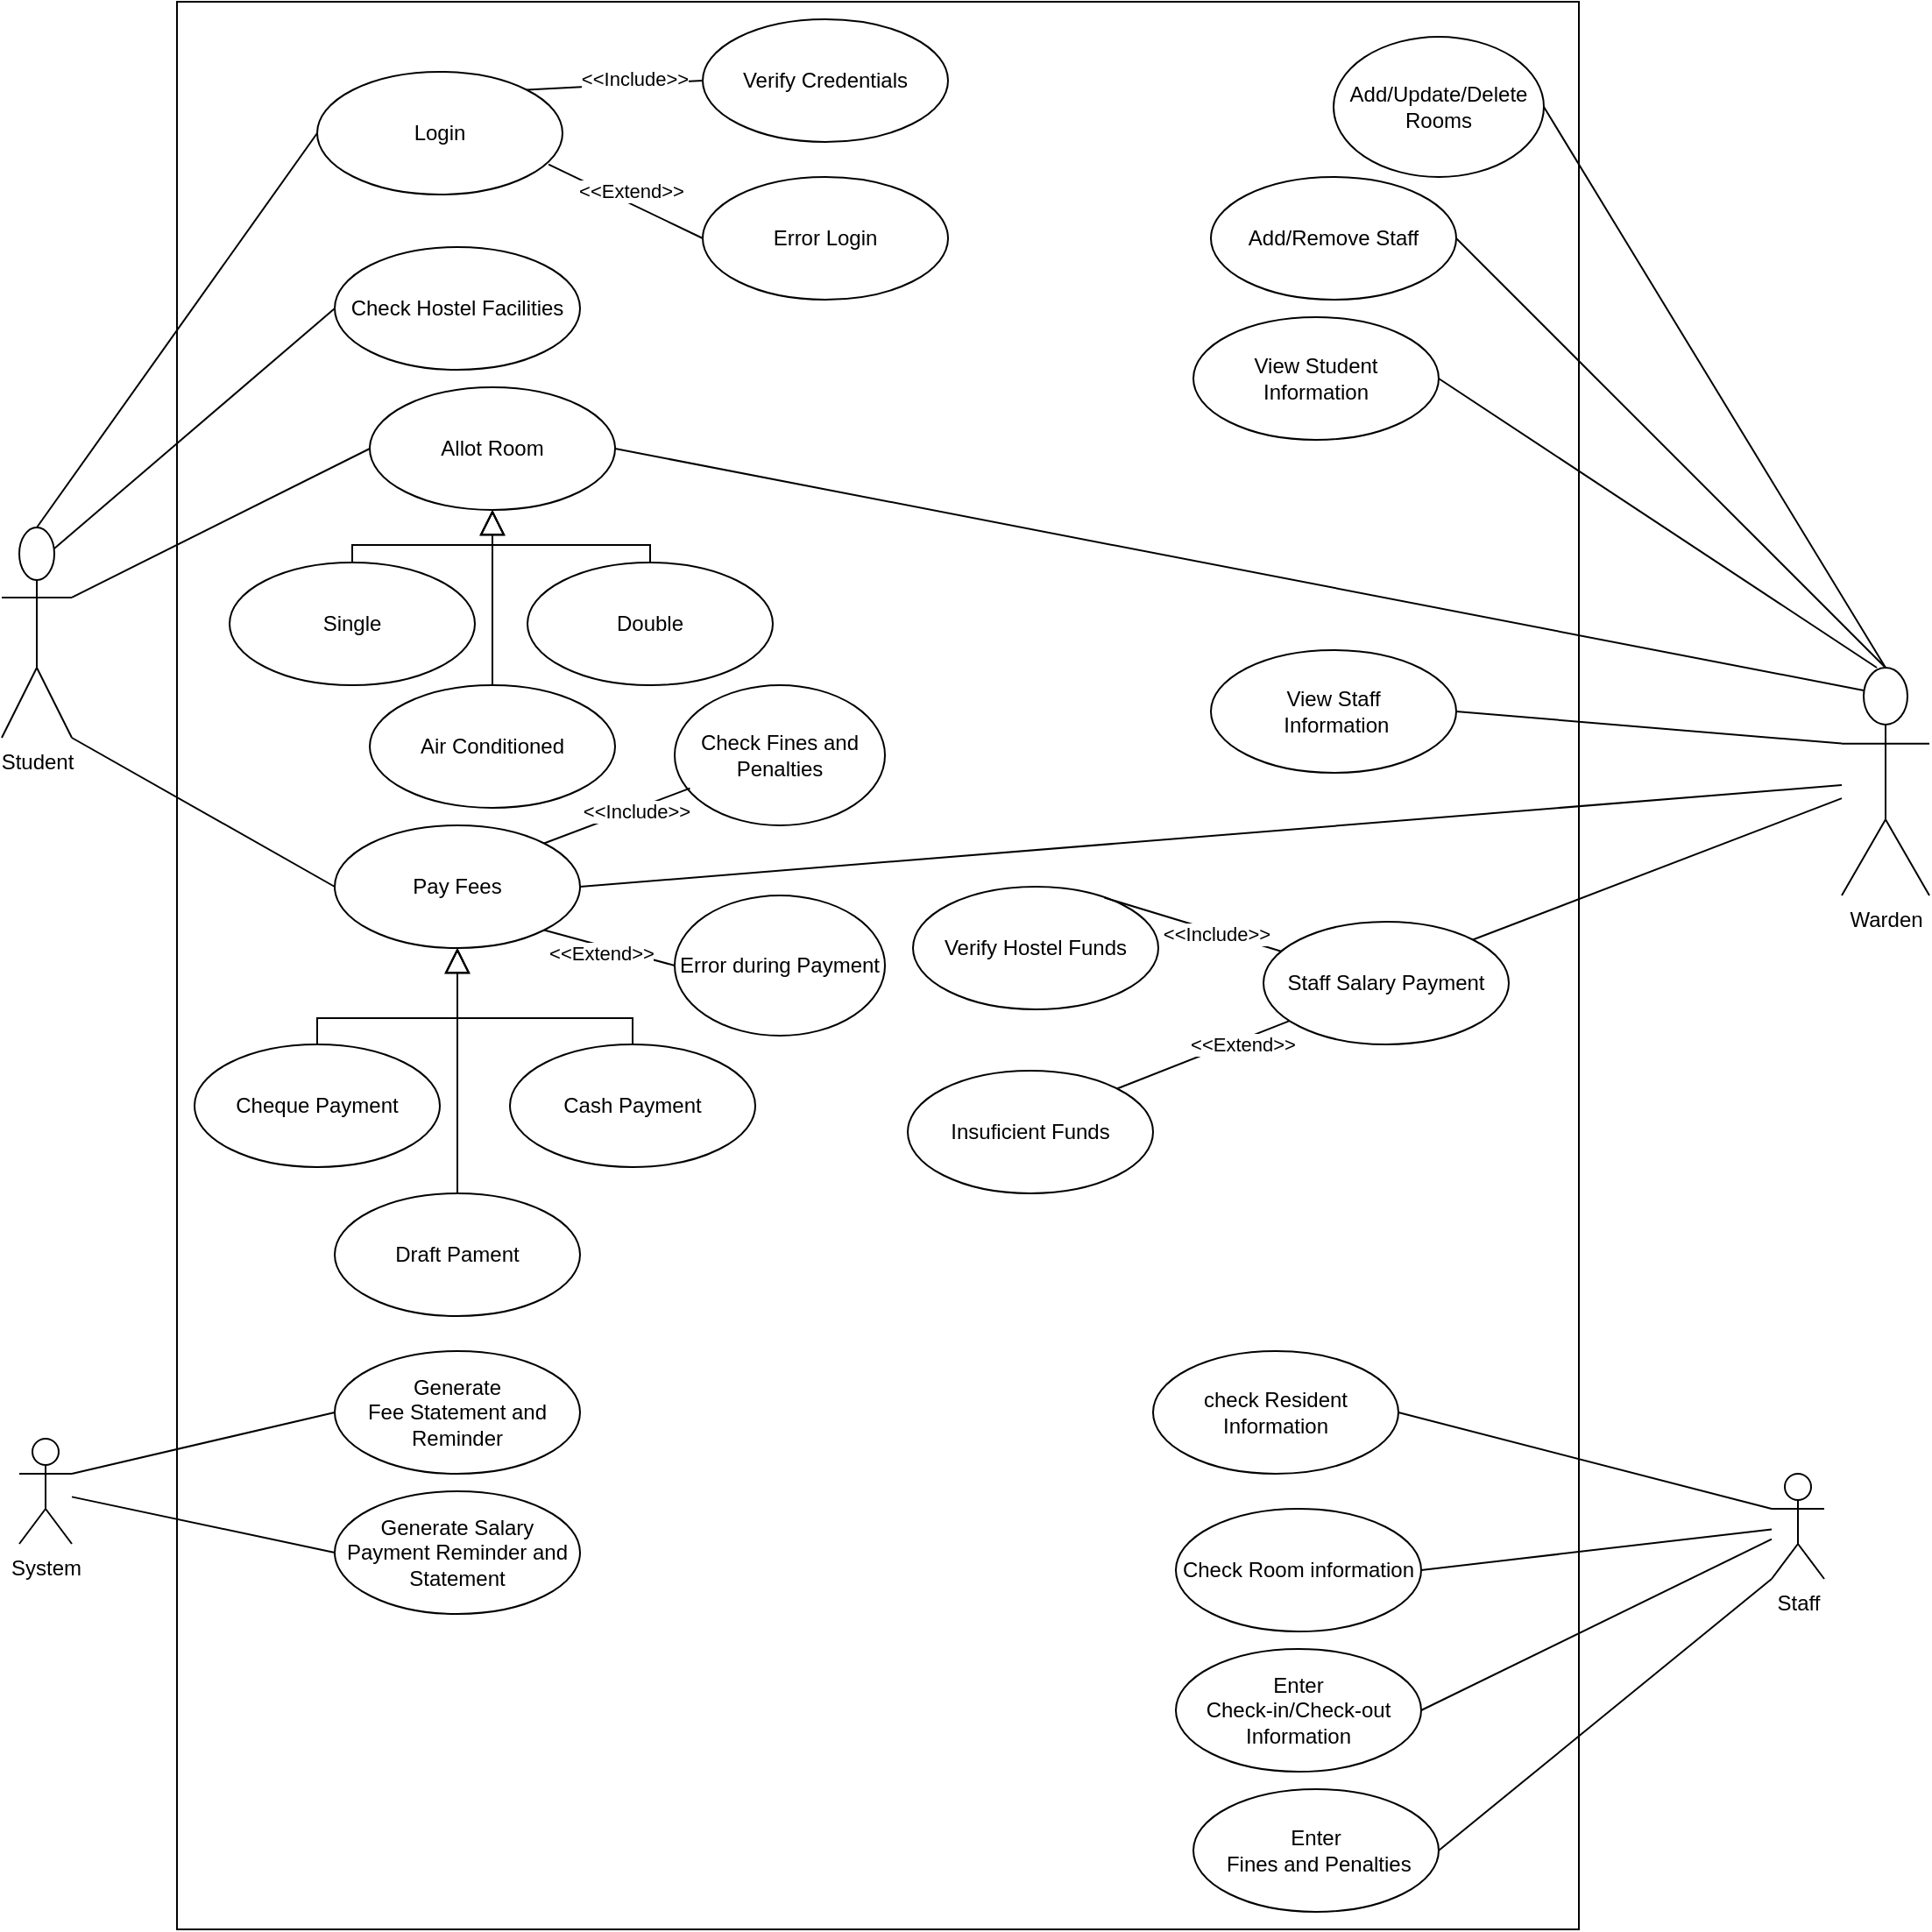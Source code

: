 <mxfile version="17.0.0" type="github">
  <diagram id="ZG8fxKvtveISpSbeAfdD" name="Page-1">
    <mxGraphModel dx="1038" dy="556" grid="1" gridSize="10" guides="1" tooltips="1" connect="1" arrows="1" fold="1" page="1" pageScale="1" pageWidth="827" pageHeight="1169" math="0" shadow="0">
      <root>
        <mxCell id="0" />
        <mxCell id="1" parent="0" />
        <mxCell id="gX7OQJnwYW2CFA1KDfCZ-1" value="" style="rounded=0;whiteSpace=wrap;html=1;" vertex="1" parent="1">
          <mxGeometry x="130" y="10" width="800" height="1100" as="geometry" />
        </mxCell>
        <mxCell id="gX7OQJnwYW2CFA1KDfCZ-2" value="Warden" style="shape=umlActor;verticalLabelPosition=bottom;verticalAlign=top;html=1;outlineConnect=0;" vertex="1" parent="1">
          <mxGeometry x="1080" y="390" width="50" height="130" as="geometry" />
        </mxCell>
        <mxCell id="gX7OQJnwYW2CFA1KDfCZ-9" value="Student" style="shape=umlActor;verticalLabelPosition=bottom;verticalAlign=top;html=1;outlineConnect=0;" vertex="1" parent="1">
          <mxGeometry x="30" y="310" width="40" height="120" as="geometry" />
        </mxCell>
        <mxCell id="gX7OQJnwYW2CFA1KDfCZ-11" value="Check Hostel Facilities" style="ellipse;whiteSpace=wrap;html=1;" vertex="1" parent="1">
          <mxGeometry x="220" y="150" width="140" height="70" as="geometry" />
        </mxCell>
        <mxCell id="gX7OQJnwYW2CFA1KDfCZ-12" value="Login" style="ellipse;whiteSpace=wrap;html=1;" vertex="1" parent="1">
          <mxGeometry x="210" y="50" width="140" height="70" as="geometry" />
        </mxCell>
        <mxCell id="gX7OQJnwYW2CFA1KDfCZ-13" value="Allot Room" style="ellipse;whiteSpace=wrap;html=1;" vertex="1" parent="1">
          <mxGeometry x="240" y="230" width="140" height="70" as="geometry" />
        </mxCell>
        <mxCell id="gX7OQJnwYW2CFA1KDfCZ-15" value="Pay Fees" style="ellipse;whiteSpace=wrap;html=1;" vertex="1" parent="1">
          <mxGeometry x="220" y="480" width="140" height="70" as="geometry" />
        </mxCell>
        <mxCell id="gX7OQJnwYW2CFA1KDfCZ-21" value="" style="endArrow=none;html=1;rounded=0;entryX=0;entryY=0.5;entryDx=0;entryDy=0;exitX=0.5;exitY=0;exitDx=0;exitDy=0;exitPerimeter=0;" edge="1" parent="1" source="gX7OQJnwYW2CFA1KDfCZ-9" target="gX7OQJnwYW2CFA1KDfCZ-12">
          <mxGeometry width="50" height="50" relative="1" as="geometry">
            <mxPoint x="120" y="390" as="sourcePoint" />
            <mxPoint x="440" y="150" as="targetPoint" />
          </mxGeometry>
        </mxCell>
        <mxCell id="gX7OQJnwYW2CFA1KDfCZ-22" value="" style="endArrow=none;html=1;rounded=0;exitX=0.75;exitY=0.1;exitDx=0;exitDy=0;exitPerimeter=0;entryX=0;entryY=0.5;entryDx=0;entryDy=0;" edge="1" parent="1" source="gX7OQJnwYW2CFA1KDfCZ-9" target="gX7OQJnwYW2CFA1KDfCZ-11">
          <mxGeometry width="50" height="50" relative="1" as="geometry">
            <mxPoint x="390" y="200" as="sourcePoint" />
            <mxPoint x="440" y="150" as="targetPoint" />
          </mxGeometry>
        </mxCell>
        <mxCell id="gX7OQJnwYW2CFA1KDfCZ-23" value="" style="edgeStyle=none;html=1;endArrow=none;verticalAlign=bottom;rounded=0;exitX=1;exitY=0.333;exitDx=0;exitDy=0;exitPerimeter=0;entryX=0;entryY=0.5;entryDx=0;entryDy=0;" edge="1" parent="1" source="gX7OQJnwYW2CFA1KDfCZ-9" target="gX7OQJnwYW2CFA1KDfCZ-13">
          <mxGeometry width="160" relative="1" as="geometry">
            <mxPoint x="330" y="280" as="sourcePoint" />
            <mxPoint x="490" y="280" as="targetPoint" />
            <Array as="points" />
          </mxGeometry>
        </mxCell>
        <mxCell id="gX7OQJnwYW2CFA1KDfCZ-24" value="" style="endArrow=none;html=1;rounded=0;entryX=0;entryY=0.5;entryDx=0;entryDy=0;exitX=1;exitY=1;exitDx=0;exitDy=0;exitPerimeter=0;" edge="1" parent="1" source="gX7OQJnwYW2CFA1KDfCZ-9" target="gX7OQJnwYW2CFA1KDfCZ-15">
          <mxGeometry width="50" height="50" relative="1" as="geometry">
            <mxPoint x="80" y="380" as="sourcePoint" />
            <mxPoint x="430" y="340" as="targetPoint" />
          </mxGeometry>
        </mxCell>
        <mxCell id="gX7OQJnwYW2CFA1KDfCZ-25" value="Verify Credentials" style="ellipse;whiteSpace=wrap;html=1;" vertex="1" parent="1">
          <mxGeometry x="430" y="20" width="140" height="70" as="geometry" />
        </mxCell>
        <mxCell id="gX7OQJnwYW2CFA1KDfCZ-26" value="" style="edgeStyle=none;html=1;endArrow=none;verticalAlign=bottom;rounded=0;exitX=1;exitY=0;exitDx=0;exitDy=0;entryX=0;entryY=0.5;entryDx=0;entryDy=0;" edge="1" parent="1" source="gX7OQJnwYW2CFA1KDfCZ-12" target="gX7OQJnwYW2CFA1KDfCZ-25">
          <mxGeometry width="160" relative="1" as="geometry">
            <mxPoint x="350" y="150" as="sourcePoint" />
            <mxPoint x="510" y="150" as="targetPoint" />
          </mxGeometry>
        </mxCell>
        <mxCell id="gX7OQJnwYW2CFA1KDfCZ-27" value="&amp;lt;&amp;lt;Include&amp;gt;&amp;gt;" style="edgeLabel;html=1;align=center;verticalAlign=middle;resizable=0;points=[];" vertex="1" connectable="0" parent="gX7OQJnwYW2CFA1KDfCZ-26">
          <mxGeometry x="0.205" y="3" relative="1" as="geometry">
            <mxPoint x="1" as="offset" />
          </mxGeometry>
        </mxCell>
        <mxCell id="gX7OQJnwYW2CFA1KDfCZ-28" value="Error Login" style="ellipse;whiteSpace=wrap;html=1;" vertex="1" parent="1">
          <mxGeometry x="430" y="110" width="140" height="70" as="geometry" />
        </mxCell>
        <mxCell id="gX7OQJnwYW2CFA1KDfCZ-29" value="" style="edgeStyle=none;html=1;endArrow=none;verticalAlign=bottom;rounded=0;entryX=0;entryY=0.5;entryDx=0;entryDy=0;exitX=0.943;exitY=0.754;exitDx=0;exitDy=0;exitPerimeter=0;" edge="1" parent="1" source="gX7OQJnwYW2CFA1KDfCZ-12" target="gX7OQJnwYW2CFA1KDfCZ-28">
          <mxGeometry width="160" relative="1" as="geometry">
            <mxPoint x="350" y="130" as="sourcePoint" />
            <mxPoint x="500" y="130" as="targetPoint" />
          </mxGeometry>
        </mxCell>
        <mxCell id="gX7OQJnwYW2CFA1KDfCZ-30" value="&amp;lt;&amp;lt;Extend&amp;gt;&amp;gt;" style="edgeLabel;html=1;align=center;verticalAlign=middle;resizable=0;points=[];" vertex="1" connectable="0" parent="gX7OQJnwYW2CFA1KDfCZ-29">
          <mxGeometry x="-0.317" y="-3" relative="1" as="geometry">
            <mxPoint x="18" y="-2" as="offset" />
          </mxGeometry>
        </mxCell>
        <mxCell id="gX7OQJnwYW2CFA1KDfCZ-31" value="Cheque Payment" style="ellipse;whiteSpace=wrap;html=1;" vertex="1" parent="1">
          <mxGeometry x="140" y="605" width="140" height="70" as="geometry" />
        </mxCell>
        <mxCell id="gX7OQJnwYW2CFA1KDfCZ-32" value="Cash Payment" style="ellipse;whiteSpace=wrap;html=1;" vertex="1" parent="1">
          <mxGeometry x="320" y="605" width="140" height="70" as="geometry" />
        </mxCell>
        <mxCell id="gX7OQJnwYW2CFA1KDfCZ-33" value="Draft Pament" style="ellipse;whiteSpace=wrap;html=1;" vertex="1" parent="1">
          <mxGeometry x="220" y="690" width="140" height="70" as="geometry" />
        </mxCell>
        <mxCell id="gX7OQJnwYW2CFA1KDfCZ-34" value="" style="edgeStyle=none;html=1;endArrow=block;endFill=0;endSize=12;verticalAlign=bottom;rounded=0;exitX=0.5;exitY=0;exitDx=0;exitDy=0;entryX=0.5;entryY=1;entryDx=0;entryDy=0;" edge="1" parent="1" source="gX7OQJnwYW2CFA1KDfCZ-33" target="gX7OQJnwYW2CFA1KDfCZ-15">
          <mxGeometry width="160" relative="1" as="geometry">
            <mxPoint x="320" y="470" as="sourcePoint" />
            <mxPoint x="280" y="550" as="targetPoint" />
            <Array as="points" />
          </mxGeometry>
        </mxCell>
        <mxCell id="gX7OQJnwYW2CFA1KDfCZ-35" value="" style="edgeStyle=none;html=1;endArrow=block;endFill=0;endSize=12;verticalAlign=bottom;rounded=0;exitX=0.5;exitY=0;exitDx=0;exitDy=0;entryX=0.5;entryY=1;entryDx=0;entryDy=0;" edge="1" parent="1" source="gX7OQJnwYW2CFA1KDfCZ-32" target="gX7OQJnwYW2CFA1KDfCZ-15">
          <mxGeometry width="160" relative="1" as="geometry">
            <mxPoint x="330" y="580" as="sourcePoint" />
            <mxPoint x="280" y="550" as="targetPoint" />
            <Array as="points">
              <mxPoint x="390" y="590" />
              <mxPoint x="290" y="590" />
            </Array>
          </mxGeometry>
        </mxCell>
        <mxCell id="gX7OQJnwYW2CFA1KDfCZ-37" value="" style="edgeStyle=none;html=1;endArrow=block;endFill=0;endSize=12;verticalAlign=bottom;rounded=0;exitX=0.5;exitY=0;exitDx=0;exitDy=0;entryX=0.5;entryY=1;entryDx=0;entryDy=0;" edge="1" parent="1" source="gX7OQJnwYW2CFA1KDfCZ-31" target="gX7OQJnwYW2CFA1KDfCZ-15">
          <mxGeometry width="160" relative="1" as="geometry">
            <mxPoint x="140" y="580" as="sourcePoint" />
            <mxPoint x="280" y="550" as="targetPoint" />
            <Array as="points">
              <mxPoint x="210" y="590" />
              <mxPoint x="290" y="590" />
            </Array>
          </mxGeometry>
        </mxCell>
        <mxCell id="gX7OQJnwYW2CFA1KDfCZ-38" value="Single" style="ellipse;whiteSpace=wrap;html=1;" vertex="1" parent="1">
          <mxGeometry x="160" y="330" width="140" height="70" as="geometry" />
        </mxCell>
        <mxCell id="gX7OQJnwYW2CFA1KDfCZ-39" value="" style="edgeStyle=none;html=1;endArrow=block;endFill=0;endSize=12;verticalAlign=bottom;rounded=0;exitX=0.5;exitY=0;exitDx=0;exitDy=0;entryX=0.5;entryY=1;entryDx=0;entryDy=0;" edge="1" parent="1" source="gX7OQJnwYW2CFA1KDfCZ-38" target="gX7OQJnwYW2CFA1KDfCZ-13">
          <mxGeometry width="160" relative="1" as="geometry">
            <mxPoint x="330" y="370" as="sourcePoint" />
            <mxPoint x="490" y="370" as="targetPoint" />
            <Array as="points">
              <mxPoint x="230" y="320" />
              <mxPoint x="310" y="320" />
            </Array>
          </mxGeometry>
        </mxCell>
        <mxCell id="gX7OQJnwYW2CFA1KDfCZ-40" value="Double" style="ellipse;whiteSpace=wrap;html=1;" vertex="1" parent="1">
          <mxGeometry x="330" y="330" width="140" height="70" as="geometry" />
        </mxCell>
        <mxCell id="gX7OQJnwYW2CFA1KDfCZ-41" value="" style="edgeStyle=none;html=1;endArrow=block;endFill=0;endSize=12;verticalAlign=bottom;rounded=0;exitX=0.5;exitY=0;exitDx=0;exitDy=0;entryX=0.5;entryY=1;entryDx=0;entryDy=0;" edge="1" parent="1" source="gX7OQJnwYW2CFA1KDfCZ-40" target="gX7OQJnwYW2CFA1KDfCZ-13">
          <mxGeometry width="160" relative="1" as="geometry">
            <mxPoint x="490" y="360" as="sourcePoint" />
            <mxPoint x="460" y="290" as="targetPoint" />
            <Array as="points">
              <mxPoint x="400" y="320" />
              <mxPoint x="310" y="320" />
            </Array>
          </mxGeometry>
        </mxCell>
        <mxCell id="gX7OQJnwYW2CFA1KDfCZ-42" value="Air Conditioned" style="ellipse;whiteSpace=wrap;html=1;" vertex="1" parent="1">
          <mxGeometry x="240" y="400" width="140" height="70" as="geometry" />
        </mxCell>
        <mxCell id="gX7OQJnwYW2CFA1KDfCZ-43" value="" style="edgeStyle=none;html=1;endArrow=block;endFill=0;endSize=12;verticalAlign=bottom;rounded=0;exitX=0.5;exitY=0;exitDx=0;exitDy=0;entryX=0.5;entryY=1;entryDx=0;entryDy=0;exitPerimeter=0;" edge="1" parent="1" source="gX7OQJnwYW2CFA1KDfCZ-42" target="gX7OQJnwYW2CFA1KDfCZ-13">
          <mxGeometry width="160" relative="1" as="geometry">
            <mxPoint x="330" y="370" as="sourcePoint" />
            <mxPoint x="490" y="370" as="targetPoint" />
            <Array as="points">
              <mxPoint x="310" y="320" />
            </Array>
          </mxGeometry>
        </mxCell>
        <mxCell id="gX7OQJnwYW2CFA1KDfCZ-44" value="" style="endArrow=none;html=1;rounded=0;exitX=1;exitY=0.5;exitDx=0;exitDy=0;entryX=0.25;entryY=0.1;entryDx=0;entryDy=0;entryPerimeter=0;" edge="1" parent="1" source="gX7OQJnwYW2CFA1KDfCZ-13" target="gX7OQJnwYW2CFA1KDfCZ-2">
          <mxGeometry width="50" height="50" relative="1" as="geometry">
            <mxPoint x="390" y="390" as="sourcePoint" />
            <mxPoint x="740" y="440" as="targetPoint" />
          </mxGeometry>
        </mxCell>
        <mxCell id="gX7OQJnwYW2CFA1KDfCZ-45" value="" style="endArrow=none;html=1;rounded=0;exitX=1;exitY=0.5;exitDx=0;exitDy=0;" edge="1" parent="1" source="gX7OQJnwYW2CFA1KDfCZ-15" target="gX7OQJnwYW2CFA1KDfCZ-2">
          <mxGeometry width="50" height="50" relative="1" as="geometry">
            <mxPoint x="390" y="590" as="sourcePoint" />
            <mxPoint x="760" y="460" as="targetPoint" />
          </mxGeometry>
        </mxCell>
        <mxCell id="gX7OQJnwYW2CFA1KDfCZ-46" value="Error during Payment" style="ellipse;whiteSpace=wrap;html=1;" vertex="1" parent="1">
          <mxGeometry x="414" y="520" width="120" height="80" as="geometry" />
        </mxCell>
        <mxCell id="gX7OQJnwYW2CFA1KDfCZ-47" value="" style="endArrow=none;html=1;rounded=0;exitX=1;exitY=1;exitDx=0;exitDy=0;entryX=0;entryY=0.5;entryDx=0;entryDy=0;" edge="1" parent="1" source="gX7OQJnwYW2CFA1KDfCZ-15" target="gX7OQJnwYW2CFA1KDfCZ-46">
          <mxGeometry width="50" height="50" relative="1" as="geometry">
            <mxPoint x="390" y="590" as="sourcePoint" />
            <mxPoint x="440" y="540" as="targetPoint" />
          </mxGeometry>
        </mxCell>
        <mxCell id="gX7OQJnwYW2CFA1KDfCZ-48" value="&amp;lt;&amp;lt;Extend&amp;gt;&amp;gt;" style="edgeLabel;html=1;align=center;verticalAlign=middle;resizable=0;points=[];" vertex="1" connectable="0" parent="gX7OQJnwYW2CFA1KDfCZ-47">
          <mxGeometry x="-0.51" y="3" relative="1" as="geometry">
            <mxPoint x="13" y="11" as="offset" />
          </mxGeometry>
        </mxCell>
        <mxCell id="gX7OQJnwYW2CFA1KDfCZ-49" value="Check Fines and Penalties" style="ellipse;whiteSpace=wrap;html=1;" vertex="1" parent="1">
          <mxGeometry x="414" y="400" width="120" height="80" as="geometry" />
        </mxCell>
        <mxCell id="gX7OQJnwYW2CFA1KDfCZ-50" value="" style="edgeStyle=none;html=1;endArrow=none;verticalAlign=bottom;rounded=0;exitX=1;exitY=0;exitDx=0;exitDy=0;entryX=0.073;entryY=0.735;entryDx=0;entryDy=0;entryPerimeter=0;" edge="1" parent="1" source="gX7OQJnwYW2CFA1KDfCZ-15" target="gX7OQJnwYW2CFA1KDfCZ-49">
          <mxGeometry width="160" relative="1" as="geometry">
            <mxPoint x="340" y="500" as="sourcePoint" />
            <mxPoint x="500" y="500" as="targetPoint" />
            <Array as="points" />
          </mxGeometry>
        </mxCell>
        <mxCell id="gX7OQJnwYW2CFA1KDfCZ-51" value="&amp;lt;&amp;lt;Include&amp;gt;&amp;gt;" style="edgeLabel;html=1;align=center;verticalAlign=middle;resizable=0;points=[];" vertex="1" connectable="0" parent="gX7OQJnwYW2CFA1KDfCZ-50">
          <mxGeometry x="0.259" y="-1" relative="1" as="geometry">
            <mxPoint as="offset" />
          </mxGeometry>
        </mxCell>
        <mxCell id="gX7OQJnwYW2CFA1KDfCZ-54" value="Check Room information" style="ellipse;whiteSpace=wrap;html=1;" vertex="1" parent="1">
          <mxGeometry x="700" y="870" width="140" height="70" as="geometry" />
        </mxCell>
        <mxCell id="gX7OQJnwYW2CFA1KDfCZ-55" value="" style="edgeStyle=none;html=1;endArrow=none;verticalAlign=bottom;rounded=0;entryX=1;entryY=0.5;entryDx=0;entryDy=0;" edge="1" parent="1" source="gX7OQJnwYW2CFA1KDfCZ-77" target="gX7OQJnwYW2CFA1KDfCZ-54">
          <mxGeometry width="160" relative="1" as="geometry">
            <mxPoint x="40" y="890" as="sourcePoint" />
            <mxPoint x="490" y="850" as="targetPoint" />
          </mxGeometry>
        </mxCell>
        <mxCell id="gX7OQJnwYW2CFA1KDfCZ-56" value="Enter&lt;br&gt;Check-in/Check-out&lt;br&gt;Information" style="ellipse;whiteSpace=wrap;html=1;" vertex="1" parent="1">
          <mxGeometry x="700" y="950" width="140" height="70" as="geometry" />
        </mxCell>
        <mxCell id="gX7OQJnwYW2CFA1KDfCZ-57" value="" style="edgeStyle=none;html=1;endArrow=none;verticalAlign=bottom;rounded=0;entryX=1;entryY=0.5;entryDx=0;entryDy=0;" edge="1" parent="1" source="gX7OQJnwYW2CFA1KDfCZ-77" target="gX7OQJnwYW2CFA1KDfCZ-56">
          <mxGeometry width="160" relative="1" as="geometry">
            <mxPoint x="40" y="890" as="sourcePoint" />
            <mxPoint x="490" y="850" as="targetPoint" />
          </mxGeometry>
        </mxCell>
        <mxCell id="gX7OQJnwYW2CFA1KDfCZ-58" value="Add/Update/Delete Rooms" style="ellipse;whiteSpace=wrap;html=1;" vertex="1" parent="1">
          <mxGeometry x="790" y="30" width="120" height="80" as="geometry" />
        </mxCell>
        <mxCell id="gX7OQJnwYW2CFA1KDfCZ-60" value="" style="edgeStyle=none;html=1;endArrow=none;verticalAlign=bottom;rounded=0;exitX=1;exitY=0.5;exitDx=0;exitDy=0;entryX=0.5;entryY=0;entryDx=0;entryDy=0;entryPerimeter=0;" edge="1" parent="1" source="gX7OQJnwYW2CFA1KDfCZ-58" target="gX7OQJnwYW2CFA1KDfCZ-2">
          <mxGeometry width="160" relative="1" as="geometry">
            <mxPoint x="720" y="230" as="sourcePoint" />
            <mxPoint x="880" y="230" as="targetPoint" />
          </mxGeometry>
        </mxCell>
        <mxCell id="gX7OQJnwYW2CFA1KDfCZ-61" value="View Student &lt;br&gt;Information" style="ellipse;whiteSpace=wrap;html=1;" vertex="1" parent="1">
          <mxGeometry x="710" y="190" width="140" height="70" as="geometry" />
        </mxCell>
        <mxCell id="gX7OQJnwYW2CFA1KDfCZ-62" value="View Staff&lt;br&gt;&amp;nbsp;Information" style="ellipse;whiteSpace=wrap;html=1;" vertex="1" parent="1">
          <mxGeometry x="720" y="380" width="140" height="70" as="geometry" />
        </mxCell>
        <mxCell id="gX7OQJnwYW2CFA1KDfCZ-65" value="" style="edgeStyle=none;html=1;endArrow=none;verticalAlign=bottom;rounded=0;exitX=1;exitY=0.5;exitDx=0;exitDy=0;" edge="1" parent="1" source="gX7OQJnwYW2CFA1KDfCZ-61">
          <mxGeometry width="160" relative="1" as="geometry">
            <mxPoint x="720" y="310" as="sourcePoint" />
            <mxPoint x="1100" y="390" as="targetPoint" />
          </mxGeometry>
        </mxCell>
        <mxCell id="gX7OQJnwYW2CFA1KDfCZ-66" value="" style="edgeStyle=none;html=1;endArrow=none;verticalAlign=bottom;rounded=0;exitX=1;exitY=0.5;exitDx=0;exitDy=0;entryX=0;entryY=0.333;entryDx=0;entryDy=0;entryPerimeter=0;" edge="1" parent="1" source="gX7OQJnwYW2CFA1KDfCZ-62" target="gX7OQJnwYW2CFA1KDfCZ-2">
          <mxGeometry width="160" relative="1" as="geometry">
            <mxPoint x="720" y="310" as="sourcePoint" />
            <mxPoint x="880" y="310" as="targetPoint" />
          </mxGeometry>
        </mxCell>
        <mxCell id="gX7OQJnwYW2CFA1KDfCZ-68" value="Add/Remove Staff" style="ellipse;whiteSpace=wrap;html=1;" vertex="1" parent="1">
          <mxGeometry x="720" y="110" width="140" height="70" as="geometry" />
        </mxCell>
        <mxCell id="gX7OQJnwYW2CFA1KDfCZ-69" value="" style="edgeStyle=none;html=1;endArrow=none;verticalAlign=bottom;rounded=0;exitX=1;exitY=0.5;exitDx=0;exitDy=0;entryX=0.5;entryY=0;entryDx=0;entryDy=0;entryPerimeter=0;" edge="1" parent="1" source="gX7OQJnwYW2CFA1KDfCZ-68" target="gX7OQJnwYW2CFA1KDfCZ-2">
          <mxGeometry width="160" relative="1" as="geometry">
            <mxPoint x="720" y="10" as="sourcePoint" />
            <mxPoint x="1070" y="250" as="targetPoint" />
            <Array as="points" />
          </mxGeometry>
        </mxCell>
        <mxCell id="gX7OQJnwYW2CFA1KDfCZ-71" value="Enter&lt;br&gt;&amp;nbsp;Fines and Penalties" style="ellipse;whiteSpace=wrap;html=1;" vertex="1" parent="1">
          <mxGeometry x="710" y="1030" width="140" height="70" as="geometry" />
        </mxCell>
        <mxCell id="gX7OQJnwYW2CFA1KDfCZ-72" value="" style="edgeStyle=none;html=1;endArrow=none;verticalAlign=bottom;rounded=0;entryX=1;entryY=0.5;entryDx=0;entryDy=0;exitX=0;exitY=1;exitDx=0;exitDy=0;exitPerimeter=0;" edge="1" parent="1" source="gX7OQJnwYW2CFA1KDfCZ-77" target="gX7OQJnwYW2CFA1KDfCZ-71">
          <mxGeometry width="160" relative="1" as="geometry">
            <mxPoint x="40" y="890" as="sourcePoint" />
            <mxPoint x="210" y="1000" as="targetPoint" />
          </mxGeometry>
        </mxCell>
        <mxCell id="gX7OQJnwYW2CFA1KDfCZ-77" value="Staff" style="shape=umlActor;verticalLabelPosition=bottom;verticalAlign=top;html=1;outlineConnect=0;" vertex="1" parent="1">
          <mxGeometry x="1040" y="850" width="30" height="60" as="geometry" />
        </mxCell>
        <mxCell id="gX7OQJnwYW2CFA1KDfCZ-78" value="check Resident Information" style="ellipse;whiteSpace=wrap;html=1;" vertex="1" parent="1">
          <mxGeometry x="687" y="780" width="140" height="70" as="geometry" />
        </mxCell>
        <mxCell id="gX7OQJnwYW2CFA1KDfCZ-79" value="" style="endArrow=none;html=1;rounded=0;exitX=0;exitY=0.333;exitDx=0;exitDy=0;exitPerimeter=0;entryX=1;entryY=0.5;entryDx=0;entryDy=0;" edge="1" parent="1" target="gX7OQJnwYW2CFA1KDfCZ-78" source="gX7OQJnwYW2CFA1KDfCZ-77">
          <mxGeometry width="50" height="50" relative="1" as="geometry">
            <mxPoint x="517" y="890" as="sourcePoint" />
            <mxPoint x="917" y="840" as="targetPoint" />
          </mxGeometry>
        </mxCell>
        <mxCell id="gX7OQJnwYW2CFA1KDfCZ-81" value="System" style="shape=umlActor;html=1;verticalLabelPosition=bottom;verticalAlign=top;align=center;" vertex="1" parent="1">
          <mxGeometry x="40" y="830" width="30" height="60" as="geometry" />
        </mxCell>
        <mxCell id="gX7OQJnwYW2CFA1KDfCZ-82" value="Generate &lt;br&gt;Fee Statement and Reminder" style="ellipse;whiteSpace=wrap;html=1;" vertex="1" parent="1">
          <mxGeometry x="220" y="780" width="140" height="70" as="geometry" />
        </mxCell>
        <mxCell id="gX7OQJnwYW2CFA1KDfCZ-83" value="Generate Salary Payment Reminder and&lt;br&gt;Statement" style="ellipse;whiteSpace=wrap;html=1;" vertex="1" parent="1">
          <mxGeometry x="220" y="860" width="140" height="70" as="geometry" />
        </mxCell>
        <mxCell id="gX7OQJnwYW2CFA1KDfCZ-85" value="" style="edgeStyle=none;html=1;endArrow=none;verticalAlign=bottom;rounded=0;exitX=1;exitY=0.333;exitDx=0;exitDy=0;exitPerimeter=0;entryX=0;entryY=0.5;entryDx=0;entryDy=0;" edge="1" parent="1" source="gX7OQJnwYW2CFA1KDfCZ-81" target="gX7OQJnwYW2CFA1KDfCZ-82">
          <mxGeometry width="160" relative="1" as="geometry">
            <mxPoint x="460" y="800" as="sourcePoint" />
            <mxPoint x="620" y="800" as="targetPoint" />
          </mxGeometry>
        </mxCell>
        <mxCell id="gX7OQJnwYW2CFA1KDfCZ-86" value="" style="edgeStyle=none;html=1;endArrow=none;verticalAlign=bottom;rounded=0;entryX=0;entryY=0.5;entryDx=0;entryDy=0;" edge="1" parent="1" source="gX7OQJnwYW2CFA1KDfCZ-81" target="gX7OQJnwYW2CFA1KDfCZ-83">
          <mxGeometry width="160" relative="1" as="geometry">
            <mxPoint x="460" y="800" as="sourcePoint" />
            <mxPoint x="620" y="800" as="targetPoint" />
          </mxGeometry>
        </mxCell>
        <mxCell id="gX7OQJnwYW2CFA1KDfCZ-87" value="Staff Salary Payment" style="ellipse;whiteSpace=wrap;html=1;" vertex="1" parent="1">
          <mxGeometry x="750" y="535" width="140" height="70" as="geometry" />
        </mxCell>
        <mxCell id="gX7OQJnwYW2CFA1KDfCZ-88" value="Verify Hostel Funds" style="ellipse;whiteSpace=wrap;html=1;" vertex="1" parent="1">
          <mxGeometry x="550" y="515" width="140" height="70" as="geometry" />
        </mxCell>
        <mxCell id="gX7OQJnwYW2CFA1KDfCZ-89" value="" style="edgeStyle=none;html=1;endArrow=none;verticalAlign=bottom;rounded=0;exitX=0.78;exitY=0.089;exitDx=0;exitDy=0;exitPerimeter=0;" edge="1" parent="1" source="gX7OQJnwYW2CFA1KDfCZ-88" target="gX7OQJnwYW2CFA1KDfCZ-87">
          <mxGeometry width="160" relative="1" as="geometry">
            <mxPoint x="700" y="515" as="sourcePoint" />
            <mxPoint x="860" y="515" as="targetPoint" />
          </mxGeometry>
        </mxCell>
        <mxCell id="gX7OQJnwYW2CFA1KDfCZ-90" value="&amp;lt;&amp;lt;Include&amp;gt;&amp;gt;" style="edgeLabel;html=1;align=center;verticalAlign=middle;resizable=0;points=[];" vertex="1" connectable="0" parent="gX7OQJnwYW2CFA1KDfCZ-89">
          <mxGeometry x="0.263" y="-1" relative="1" as="geometry">
            <mxPoint as="offset" />
          </mxGeometry>
        </mxCell>
        <mxCell id="gX7OQJnwYW2CFA1KDfCZ-91" value="" style="edgeStyle=none;html=1;endArrow=none;verticalAlign=bottom;rounded=0;exitX=1;exitY=0;exitDx=0;exitDy=0;" edge="1" parent="1" source="gX7OQJnwYW2CFA1KDfCZ-87" target="gX7OQJnwYW2CFA1KDfCZ-2">
          <mxGeometry width="160" relative="1" as="geometry">
            <mxPoint x="890" y="569.5" as="sourcePoint" />
            <mxPoint x="1050" y="569.5" as="targetPoint" />
          </mxGeometry>
        </mxCell>
        <mxCell id="gX7OQJnwYW2CFA1KDfCZ-92" value="Insuficient Funds" style="ellipse;whiteSpace=wrap;html=1;" vertex="1" parent="1">
          <mxGeometry x="547" y="620" width="140" height="70" as="geometry" />
        </mxCell>
        <mxCell id="gX7OQJnwYW2CFA1KDfCZ-93" value="" style="edgeStyle=none;html=1;endArrow=none;verticalAlign=bottom;rounded=0;exitX=1;exitY=0;exitDx=0;exitDy=0;" edge="1" parent="1" source="gX7OQJnwYW2CFA1KDfCZ-92" target="gX7OQJnwYW2CFA1KDfCZ-87">
          <mxGeometry width="160" relative="1" as="geometry">
            <mxPoint x="670" y="700" as="sourcePoint" />
            <mxPoint x="830" y="700" as="targetPoint" />
          </mxGeometry>
        </mxCell>
        <mxCell id="gX7OQJnwYW2CFA1KDfCZ-94" value="&amp;lt;&amp;lt;Extend&amp;gt;&amp;gt;" style="edgeLabel;html=1;align=center;verticalAlign=middle;resizable=0;points=[];" vertex="1" connectable="0" parent="gX7OQJnwYW2CFA1KDfCZ-93">
          <mxGeometry x="0.432" y="-2" relative="1" as="geometry">
            <mxPoint as="offset" />
          </mxGeometry>
        </mxCell>
      </root>
    </mxGraphModel>
  </diagram>
</mxfile>
